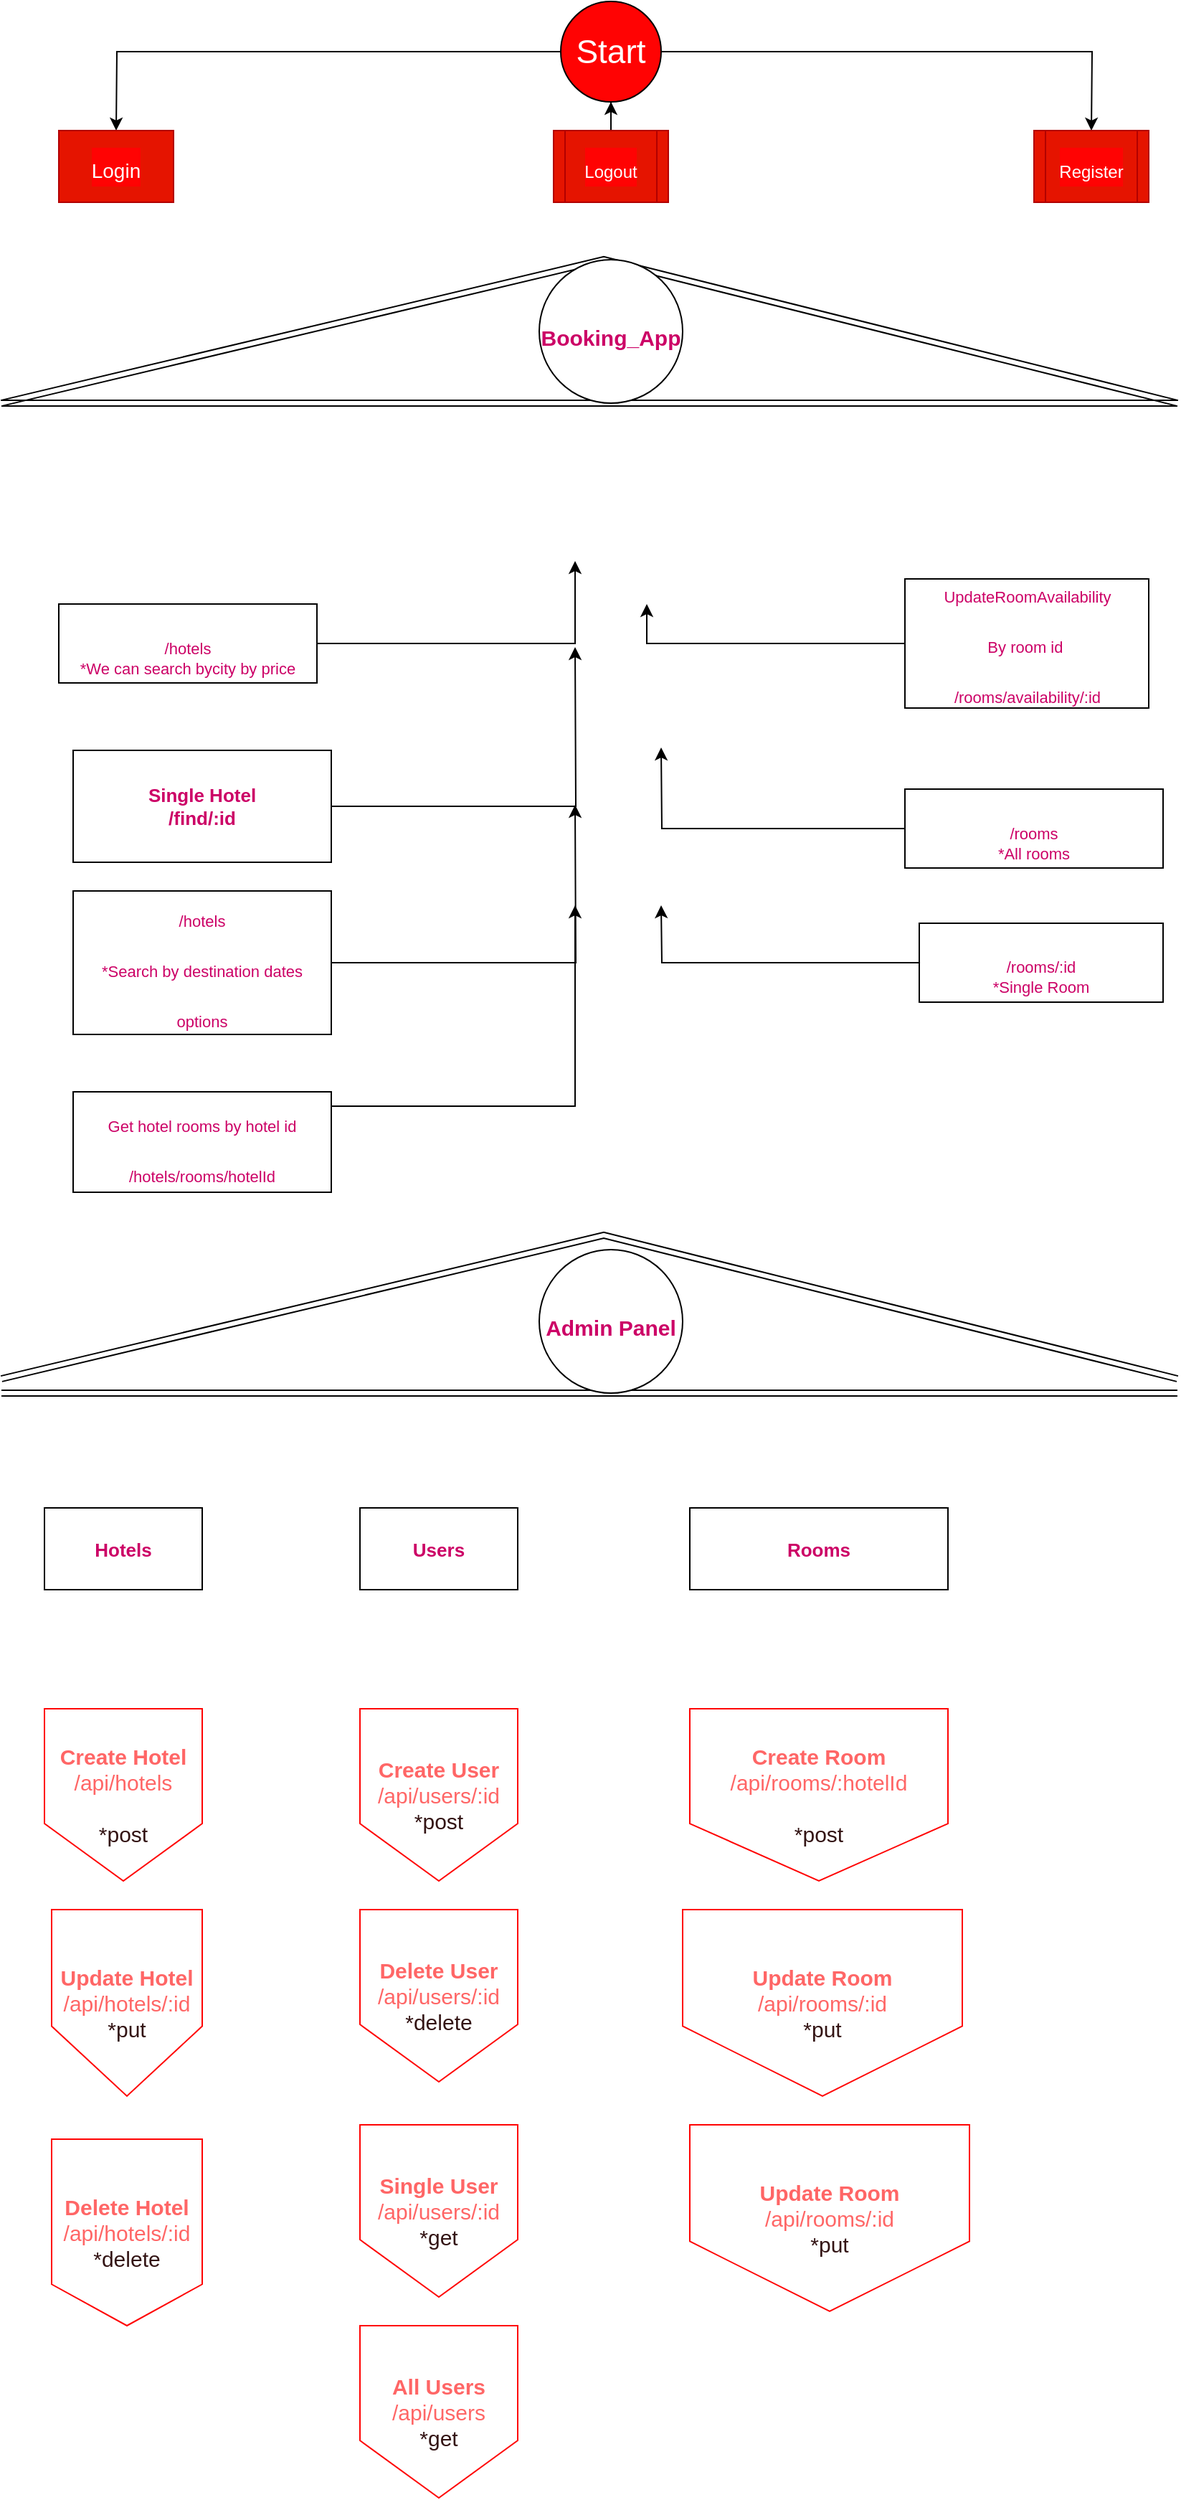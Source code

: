 <mxfile version="20.4.1" type="device"><diagram id="9t5VcBxukp8zXokGEFtk" name="Sayfa -1"><mxGraphModel dx="1497" dy="3140" grid="1" gridSize="10" guides="1" tooltips="1" connect="1" arrows="1" fold="1" page="1" pageScale="1" pageWidth="827" pageHeight="1169" background="#FFFFFF" math="0" shadow="0"><root><mxCell id="0"/><mxCell id="1" parent="0"/><mxCell id="ruoCG99vQdLM5I_wIyQQ-3" value="" style="edgeStyle=orthogonalEdgeStyle;rounded=0;orthogonalLoop=1;jettySize=auto;html=1;fontSize=23;fontColor=#FFFFFF;" parent="1" source="ruoCG99vQdLM5I_wIyQQ-1" edge="1"><mxGeometry relative="1" as="geometry"><mxPoint x="80" y="-2240" as="targetPoint"/></mxGeometry></mxCell><mxCell id="ruoCG99vQdLM5I_wIyQQ-5" value="" style="edgeStyle=orthogonalEdgeStyle;rounded=0;orthogonalLoop=1;jettySize=auto;html=1;fontSize=23;fontColor=#FFFFFF;" parent="1" source="ruoCG99vQdLM5I_wIyQQ-1" edge="1"><mxGeometry relative="1" as="geometry"><mxPoint x="760" y="-2240" as="targetPoint"/></mxGeometry></mxCell><mxCell id="ruoCG99vQdLM5I_wIyQQ-1" value="&lt;font style=&quot;font-size: 23px;&quot; color=&quot;#ffffff&quot;&gt;Start&lt;/font&gt;" style="ellipse;whiteSpace=wrap;html=1;aspect=fixed;fillColor=#FF0303;" parent="1" vertex="1"><mxGeometry x="390" y="-2330" width="70" height="70" as="geometry"/></mxCell><mxCell id="ruoCG99vQdLM5I_wIyQQ-6" value="&lt;font style=&quot;font-size: 14px;&quot;&gt;Login&lt;/font&gt;" style="shape=process;whiteSpace=wrap;html=1;backgroundOutline=1;labelBackgroundColor=#FF0303;fontSize=23;fontColor=#ffffff;fillColor=#e51400;size=0;strokeColor=#B20000;" parent="1" vertex="1"><mxGeometry x="40" y="-2240" width="80" height="50" as="geometry"/></mxCell><mxCell id="ruoCG99vQdLM5I_wIyQQ-8" value="&lt;font style=&quot;font-size: 12px;&quot;&gt;Register&lt;/font&gt;" style="shape=process;whiteSpace=wrap;html=1;backgroundOutline=1;labelBackgroundColor=#FF0303;fontSize=23;fillColor=#e51400;fontColor=#ffffff;strokeColor=#B20000;" parent="1" vertex="1"><mxGeometry x="720" y="-2240" width="80" height="50" as="geometry"/></mxCell><mxCell id="ruoCG99vQdLM5I_wIyQQ-11" value="" style="edgeStyle=orthogonalEdgeStyle;rounded=0;orthogonalLoop=1;jettySize=auto;html=1;fontSize=14;fontColor=#FF0303;" parent="1" source="ruoCG99vQdLM5I_wIyQQ-10" target="ruoCG99vQdLM5I_wIyQQ-1" edge="1"><mxGeometry relative="1" as="geometry"/></mxCell><mxCell id="ruoCG99vQdLM5I_wIyQQ-10" value="&lt;font style=&quot;font-size: 12px;&quot;&gt;Logout&lt;/font&gt;" style="shape=process;whiteSpace=wrap;html=1;backgroundOutline=1;labelBackgroundColor=#FF0303;fontSize=23;fillColor=#e51400;fontColor=#ffffff;strokeColor=#B20000;" parent="1" vertex="1"><mxGeometry x="385" y="-2240" width="80" height="50" as="geometry"/></mxCell><mxCell id="TTxVJC2UXV0zWaMiX0BK-2" value="" style="shape=link;html=1;rounded=0;" parent="1" edge="1"><mxGeometry width="100" relative="1" as="geometry"><mxPoint y="-2050" as="sourcePoint"/><mxPoint x="820" y="-2050" as="targetPoint"/><Array as="points"/></mxGeometry></mxCell><mxCell id="TTxVJC2UXV0zWaMiX0BK-4" value="" style="shape=link;html=1;rounded=0;" parent="1" edge="1"><mxGeometry width="100" relative="1" as="geometry"><mxPoint y="-2050" as="sourcePoint"/><mxPoint x="820" y="-2050" as="targetPoint"/><Array as="points"><mxPoint x="420" y="-2150"/></Array></mxGeometry></mxCell><mxCell id="TTxVJC2UXV0zWaMiX0BK-6" value="&lt;font size=&quot;1&quot; style=&quot;&quot;&gt;&lt;b style=&quot;font-size: 15px;&quot;&gt;Booking_App&lt;/b&gt;&lt;/font&gt;" style="ellipse;whiteSpace=wrap;html=1;aspect=fixed;fontSize=29;fontColor=#CC0066;" parent="1" vertex="1"><mxGeometry x="375" y="-2150" width="100" height="100" as="geometry"/></mxCell><mxCell id="MKxF56CUnhhsDX4M1cvL-1" style="edgeStyle=orthogonalEdgeStyle;rounded=0;orthogonalLoop=1;jettySize=auto;html=1;" edge="1" parent="1" source="TTxVJC2UXV0zWaMiX0BK-7"><mxGeometry relative="1" as="geometry"><mxPoint x="400" y="-1940" as="targetPoint"/><Array as="points"><mxPoint x="400" y="-1882"/></Array></mxGeometry></mxCell><mxCell id="TTxVJC2UXV0zWaMiX0BK-7" value="&lt;div style=&quot;&quot;&gt;&lt;span style=&quot;font-size: 11px; background-color: initial;&quot;&gt;/hotels&lt;/span&gt;&lt;/div&gt;&lt;font style=&quot;font-size: 11px; line-height: 0.4;&quot;&gt;&lt;div style=&quot;&quot;&gt;&lt;span style=&quot;background-color: initial;&quot;&gt;*We can search bycity by price&lt;/span&gt;&lt;/div&gt;&lt;/font&gt;" style="whiteSpace=wrap;html=1;fontSize=29;fontColor=#CC0066;align=center;direction=south;" parent="1" vertex="1"><mxGeometry x="40" y="-1910" width="180" height="55" as="geometry"/></mxCell><mxCell id="TTxVJC2UXV0zWaMiX0BK-13" style="edgeStyle=orthogonalEdgeStyle;rounded=0;orthogonalLoop=1;jettySize=auto;html=1;exitX=0.5;exitY=1;exitDx=0;exitDy=0;fontSize=14;fontColor=#CC0066;" parent="1" edge="1"><mxGeometry relative="1" as="geometry"><mxPoint x="100" y="-1620" as="sourcePoint"/><mxPoint x="100" y="-1620" as="targetPoint"/></mxGeometry></mxCell><mxCell id="MKxF56CUnhhsDX4M1cvL-6" style="edgeStyle=orthogonalEdgeStyle;rounded=0;orthogonalLoop=1;jettySize=auto;html=1;" edge="1" parent="1" source="MKxF56CUnhhsDX4M1cvL-4"><mxGeometry relative="1" as="geometry"><mxPoint x="400" y="-1880" as="targetPoint"/></mxGeometry></mxCell><mxCell id="MKxF56CUnhhsDX4M1cvL-4" value="&lt;h6 style=&quot;font-size: 13px;&quot;&gt;&lt;font style=&quot;font-size: 13px;&quot;&gt;Single Hotel&lt;br&gt;&lt;/font&gt;&lt;font style=&quot;font-size: 13px;&quot;&gt;/find/:id&lt;/font&gt;&lt;/h6&gt;" style="whiteSpace=wrap;html=1;fontSize=29;fontColor=#CC0066;align=center;direction=south;" vertex="1" parent="1"><mxGeometry x="50" y="-1808" width="180" height="78" as="geometry"/></mxCell><mxCell id="MKxF56CUnhhsDX4M1cvL-8" style="edgeStyle=orthogonalEdgeStyle;rounded=0;orthogonalLoop=1;jettySize=auto;html=1;" edge="1" parent="1" source="MKxF56CUnhhsDX4M1cvL-7"><mxGeometry relative="1" as="geometry"><mxPoint x="400" y="-1770" as="targetPoint"/></mxGeometry></mxCell><mxCell id="MKxF56CUnhhsDX4M1cvL-7" value="&lt;div style=&quot;&quot;&gt;&lt;span style=&quot;font-size: 11px;&quot;&gt;/hotels&lt;/span&gt;&lt;/div&gt;&lt;div style=&quot;&quot;&gt;&lt;span style=&quot;font-size: 11px;&quot;&gt;*Search by destination dates options&lt;/span&gt;&lt;/div&gt;" style="whiteSpace=wrap;html=1;fontSize=29;fontColor=#CC0066;align=center;direction=south;" vertex="1" parent="1"><mxGeometry x="50" y="-1710" width="180" height="100" as="geometry"/></mxCell><mxCell id="MKxF56CUnhhsDX4M1cvL-10" style="edgeStyle=orthogonalEdgeStyle;rounded=0;orthogonalLoop=1;jettySize=auto;html=1;fontSize=13;" edge="1" parent="1"><mxGeometry relative="1" as="geometry"><mxPoint x="400" y="-1700" as="targetPoint"/><mxPoint x="230" y="-1560" as="sourcePoint"/><Array as="points"><mxPoint x="400" y="-1560"/><mxPoint x="400" y="-1690"/></Array></mxGeometry></mxCell><mxCell id="MKxF56CUnhhsDX4M1cvL-11" value="&lt;div style=&quot;&quot;&gt;&lt;span style=&quot;font-size: 11px;&quot;&gt;Get hotel rooms by hotel id&lt;/span&gt;&lt;/div&gt;&lt;div style=&quot;&quot;&gt;&lt;span style=&quot;font-size: 11px;&quot;&gt;/hotels/rooms/hotelId&lt;/span&gt;&lt;/div&gt;" style="whiteSpace=wrap;html=1;fontSize=29;fontColor=#CC0066;align=center;direction=south;" vertex="1" parent="1"><mxGeometry x="50" y="-1570" width="180" height="70" as="geometry"/></mxCell><mxCell id="MKxF56CUnhhsDX4M1cvL-13" style="edgeStyle=orthogonalEdgeStyle;rounded=0;orthogonalLoop=1;jettySize=auto;html=1;fontSize=13;fontColor=#FFFFFF;" edge="1" parent="1" source="MKxF56CUnhhsDX4M1cvL-12"><mxGeometry relative="1" as="geometry"><mxPoint x="450" y="-1910" as="targetPoint"/><Array as="points"><mxPoint x="450" y="-1882"/></Array></mxGeometry></mxCell><mxCell id="MKxF56CUnhhsDX4M1cvL-12" value="&lt;span style=&quot;font-size: 11px;&quot;&gt;UpdateRoomAvailability&lt;/span&gt;&lt;br&gt;&lt;span style=&quot;font-size: 11px;&quot;&gt;By room id&amp;nbsp;&lt;/span&gt;&lt;br&gt;&lt;div style=&quot;&quot;&gt;&lt;span style=&quot;font-size: 11px;&quot;&gt;/rooms/availability/:id&lt;/span&gt;&lt;/div&gt;" style="html=1;fontSize=29;fontColor=#CC0066;align=center;direction=south;shadow=0;perimeterSpacing=0;strokeWidth=1;spacing=4;spacingTop=-8;spacingLeft=1;whiteSpace=wrap;labelBorderColor=none;labelBackgroundColor=none;" vertex="1" parent="1"><mxGeometry x="630" y="-1927.5" width="170" height="90" as="geometry"/></mxCell><mxCell id="MKxF56CUnhhsDX4M1cvL-18" value="" style="shape=link;html=1;rounded=0;" edge="1" parent="1"><mxGeometry width="100" relative="1" as="geometry"><mxPoint y="-1370" as="sourcePoint"/><mxPoint x="820" y="-1370" as="targetPoint"/><Array as="points"><mxPoint x="420" y="-1470"/></Array></mxGeometry></mxCell><mxCell id="MKxF56CUnhhsDX4M1cvL-19" value="" style="shape=link;html=1;rounded=0;" edge="1" parent="1"><mxGeometry width="100" relative="1" as="geometry"><mxPoint y="-1360" as="sourcePoint"/><mxPoint x="820" y="-1360" as="targetPoint"/><Array as="points"/></mxGeometry></mxCell><mxCell id="MKxF56CUnhhsDX4M1cvL-20" value="&lt;font style=&quot;font-size: 15px;&quot;&gt;&lt;b&gt;Admin Panel&lt;/b&gt;&lt;/font&gt;" style="ellipse;whiteSpace=wrap;html=1;aspect=fixed;fontSize=29;fontColor=#CC0066;" vertex="1" parent="1"><mxGeometry x="375" y="-1460" width="100" height="100" as="geometry"/></mxCell><mxCell id="MKxF56CUnhhsDX4M1cvL-22" value="&lt;h6 style=&quot;font-size: 13px;&quot;&gt;Hotels&lt;br&gt;&lt;/h6&gt;" style="whiteSpace=wrap;html=1;fontSize=29;fontColor=#CC0066;align=center;direction=south;" vertex="1" parent="1"><mxGeometry x="30" y="-1280" width="110" height="57" as="geometry"/></mxCell><mxCell id="MKxF56CUnhhsDX4M1cvL-23" value="&lt;b&gt;Create Hotel&lt;/b&gt;&lt;br&gt;/api/hotels&lt;br&gt;&lt;br&gt;&lt;font color=&quot;#331414&quot;&gt;*post&lt;/font&gt;" style="shape=offPageConnector;whiteSpace=wrap;html=1;shadow=0;labelBackgroundColor=none;labelBorderColor=none;strokeColor=#FF0303;strokeWidth=1;fontSize=15;fontColor=#FF6666;size=0.333;" vertex="1" parent="1"><mxGeometry x="30" y="-1140" width="110" height="120" as="geometry"/></mxCell><mxCell id="MKxF56CUnhhsDX4M1cvL-24" value="&lt;b&gt;Update Hotel&lt;/b&gt;&lt;br&gt;/api/hotels/:id&lt;br&gt;&lt;span style=&quot;color: rgb(51, 20, 20);&quot;&gt;*put&lt;/span&gt;" style="shape=offPageConnector;whiteSpace=wrap;html=1;shadow=0;labelBackgroundColor=none;labelBorderColor=none;strokeColor=#FF0303;strokeWidth=1;fontSize=15;fontColor=#FF6666;" vertex="1" parent="1"><mxGeometry x="35" y="-1000" width="105" height="130" as="geometry"/></mxCell><mxCell id="MKxF56CUnhhsDX4M1cvL-25" value="&lt;b&gt;Delete Hotel&lt;/b&gt;&lt;br&gt;/api/hotels/:id&lt;br&gt;&lt;span style=&quot;color: rgb(51, 20, 20);&quot;&gt;*delete&lt;/span&gt;" style="shape=offPageConnector;whiteSpace=wrap;html=1;shadow=0;labelBackgroundColor=none;labelBorderColor=none;strokeColor=#FF0303;strokeWidth=1;fontSize=15;fontColor=#FF6666;size=0.222;" vertex="1" parent="1"><mxGeometry x="35" y="-840" width="105" height="130" as="geometry"/></mxCell><mxCell id="MKxF56CUnhhsDX4M1cvL-27" value="&lt;h6 style=&quot;font-size: 13px;&quot;&gt;Users&lt;br&gt;&lt;/h6&gt;" style="whiteSpace=wrap;html=1;fontSize=29;fontColor=#CC0066;align=center;direction=south;" vertex="1" parent="1"><mxGeometry x="250" y="-1280" width="110" height="57" as="geometry"/></mxCell><mxCell id="MKxF56CUnhhsDX4M1cvL-28" value="&lt;b&gt;Create User&lt;/b&gt;&lt;br&gt;/api/users/:id&lt;br&gt;&lt;font color=&quot;#331414&quot;&gt;*post&lt;/font&gt;" style="shape=offPageConnector;whiteSpace=wrap;html=1;shadow=0;labelBackgroundColor=none;labelBorderColor=none;strokeColor=#FF0303;strokeWidth=1;fontSize=15;fontColor=#FF6666;size=0.333;" vertex="1" parent="1"><mxGeometry x="250" y="-1140" width="110" height="120" as="geometry"/></mxCell><mxCell id="MKxF56CUnhhsDX4M1cvL-29" value="&lt;b&gt;Delete User&lt;/b&gt;&lt;br&gt;/api/users/:id&lt;br&gt;&lt;font color=&quot;#331414&quot;&gt;*delete&lt;/font&gt;" style="shape=offPageConnector;whiteSpace=wrap;html=1;shadow=0;labelBackgroundColor=none;labelBorderColor=none;strokeColor=#FF0303;strokeWidth=1;fontSize=15;fontColor=#FF6666;size=0.333;" vertex="1" parent="1"><mxGeometry x="250" y="-1000" width="110" height="120" as="geometry"/></mxCell><mxCell id="MKxF56CUnhhsDX4M1cvL-30" value="&lt;b&gt;Single User&lt;/b&gt;&lt;br&gt;/api/users/:id&lt;br&gt;&lt;font color=&quot;#331414&quot;&gt;*get&lt;/font&gt;" style="shape=offPageConnector;whiteSpace=wrap;html=1;shadow=0;labelBackgroundColor=none;labelBorderColor=none;strokeColor=#FF0303;strokeWidth=1;fontSize=15;fontColor=#FF6666;size=0.333;" vertex="1" parent="1"><mxGeometry x="250" y="-850" width="110" height="120" as="geometry"/></mxCell><mxCell id="MKxF56CUnhhsDX4M1cvL-31" value="&lt;b&gt;All Users&lt;/b&gt;&lt;br&gt;/api/users&lt;br&gt;&lt;font color=&quot;#331414&quot;&gt;*get&lt;/font&gt;" style="shape=offPageConnector;whiteSpace=wrap;html=1;shadow=0;labelBackgroundColor=none;labelBorderColor=none;strokeColor=#FF0303;strokeWidth=1;fontSize=15;fontColor=#FF6666;size=0.333;" vertex="1" parent="1"><mxGeometry x="250" y="-710" width="110" height="120" as="geometry"/></mxCell><mxCell id="MKxF56CUnhhsDX4M1cvL-33" style="edgeStyle=orthogonalEdgeStyle;rounded=0;orthogonalLoop=1;jettySize=auto;html=1;fontSize=15;fontColor=#331414;" edge="1" parent="1" source="MKxF56CUnhhsDX4M1cvL-32"><mxGeometry relative="1" as="geometry"><mxPoint x="460" y="-1810" as="targetPoint"/></mxGeometry></mxCell><mxCell id="MKxF56CUnhhsDX4M1cvL-32" value="&lt;div style=&quot;&quot;&gt;&lt;span style=&quot;font-size: 11px; background-color: initial;&quot;&gt;/rooms&lt;/span&gt;&lt;/div&gt;&lt;font style=&quot;font-size: 11px; line-height: 0.4;&quot;&gt;&lt;div style=&quot;&quot;&gt;&lt;span style=&quot;background-color: initial;&quot;&gt;*All rooms&lt;/span&gt;&lt;/div&gt;&lt;/font&gt;" style="whiteSpace=wrap;html=1;fontSize=29;fontColor=#CC0066;align=center;direction=south;" vertex="1" parent="1"><mxGeometry x="630" y="-1781" width="180" height="55" as="geometry"/></mxCell><mxCell id="MKxF56CUnhhsDX4M1cvL-35" style="edgeStyle=orthogonalEdgeStyle;rounded=0;orthogonalLoop=1;jettySize=auto;html=1;fontSize=15;fontColor=#331414;" edge="1" parent="1" source="MKxF56CUnhhsDX4M1cvL-34"><mxGeometry relative="1" as="geometry"><mxPoint x="460" y="-1700" as="targetPoint"/></mxGeometry></mxCell><mxCell id="MKxF56CUnhhsDX4M1cvL-34" value="&lt;div style=&quot;&quot;&gt;&lt;span style=&quot;font-size: 11px; background-color: initial;&quot;&gt;/rooms/:id&lt;/span&gt;&lt;/div&gt;&lt;font style=&quot;font-size: 11px; line-height: 0.4;&quot;&gt;&lt;div style=&quot;&quot;&gt;&lt;span style=&quot;background-color: initial;&quot;&gt;*Single Room&lt;/span&gt;&lt;/div&gt;&lt;/font&gt;" style="whiteSpace=wrap;html=1;fontSize=29;fontColor=#CC0066;align=center;direction=south;" vertex="1" parent="1"><mxGeometry x="640" y="-1687.5" width="170" height="55" as="geometry"/></mxCell><mxCell id="MKxF56CUnhhsDX4M1cvL-36" value="&lt;h6 style=&quot;font-size: 13px;&quot;&gt;Rooms&lt;br&gt;&lt;/h6&gt;" style="whiteSpace=wrap;html=1;fontSize=29;fontColor=#CC0066;align=center;direction=south;" vertex="1" parent="1"><mxGeometry x="480" y="-1280" width="180" height="57" as="geometry"/></mxCell><mxCell id="MKxF56CUnhhsDX4M1cvL-37" value="&lt;b&gt;Create Room&lt;/b&gt;&lt;br&gt;/api/rooms/:hotelId&lt;br&gt;&lt;br&gt;&lt;font color=&quot;#331414&quot;&gt;*post&lt;/font&gt;" style="shape=offPageConnector;whiteSpace=wrap;html=1;shadow=0;labelBackgroundColor=none;labelBorderColor=none;strokeColor=#FF0303;strokeWidth=1;fontSize=15;fontColor=#FF6666;size=0.333;" vertex="1" parent="1"><mxGeometry x="480" y="-1140" width="180" height="120" as="geometry"/></mxCell><mxCell id="MKxF56CUnhhsDX4M1cvL-38" value="&lt;b&gt;Update Room&lt;/b&gt;&lt;br&gt;/api/rooms/:id&lt;br&gt;&lt;span style=&quot;color: rgb(51, 20, 20);&quot;&gt;*put&lt;/span&gt;" style="shape=offPageConnector;whiteSpace=wrap;html=1;shadow=0;labelBackgroundColor=none;labelBorderColor=none;strokeColor=#FF0303;strokeWidth=1;fontSize=15;fontColor=#FF6666;" vertex="1" parent="1"><mxGeometry x="475" y="-1000" width="195" height="130" as="geometry"/></mxCell><mxCell id="MKxF56CUnhhsDX4M1cvL-39" value="&lt;b&gt;Update Room&lt;/b&gt;&lt;br&gt;/api/rooms/:id&lt;br&gt;&lt;span style=&quot;color: rgb(51, 20, 20);&quot;&gt;*put&lt;/span&gt;" style="shape=offPageConnector;whiteSpace=wrap;html=1;shadow=0;labelBackgroundColor=none;labelBorderColor=none;strokeColor=#FF0303;strokeWidth=1;fontSize=15;fontColor=#FF6666;" vertex="1" parent="1"><mxGeometry x="480" y="-850" width="195" height="130" as="geometry"/></mxCell></root></mxGraphModel></diagram></mxfile>